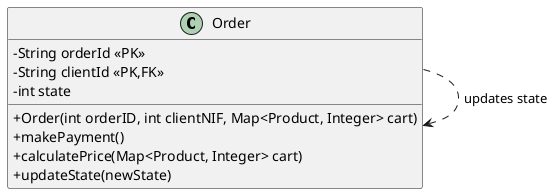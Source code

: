 @startuml
skinparam classAttributeIconSize 0

'left to right direction


class Order {
    -String orderId «PK»
    -String clientId «PK,FK»
    -int state
    +Order(int orderID, int clientNIF, Map<Product, Integer> cart)
    +makePayment()
    +calculatePrice(Map<Product, Integer> cart)
    +updateState(newState)
}


Order ..> Order : updates state

@enduml



